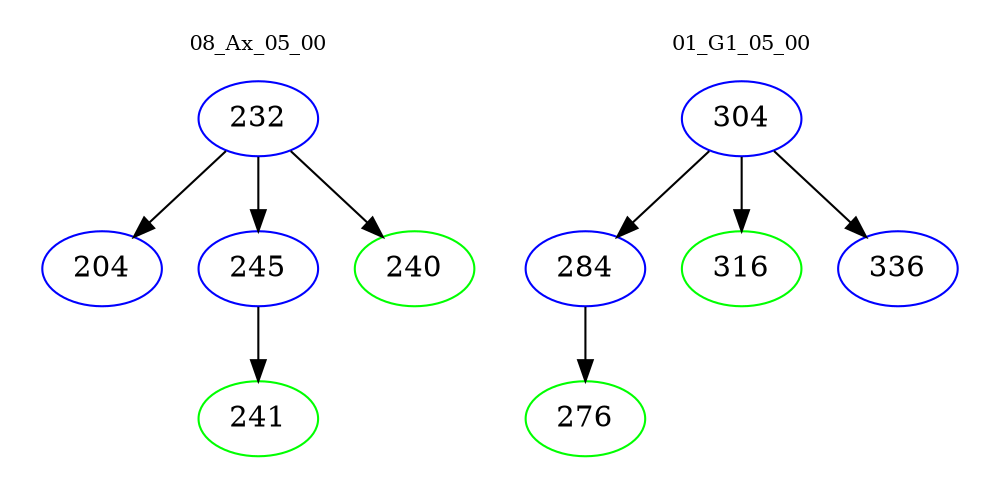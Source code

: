 digraph{
subgraph cluster_0 {
color = white
label = "08_Ax_05_00";
fontsize=10;
T0_232 [label="232", color="blue"]
T0_232 -> T0_204 [color="black"]
T0_204 [label="204", color="blue"]
T0_232 -> T0_245 [color="black"]
T0_245 [label="245", color="blue"]
T0_245 -> T0_241 [color="black"]
T0_241 [label="241", color="green"]
T0_232 -> T0_240 [color="black"]
T0_240 [label="240", color="green"]
}
subgraph cluster_1 {
color = white
label = "01_G1_05_00";
fontsize=10;
T1_304 [label="304", color="blue"]
T1_304 -> T1_284 [color="black"]
T1_284 [label="284", color="blue"]
T1_284 -> T1_276 [color="black"]
T1_276 [label="276", color="green"]
T1_304 -> T1_316 [color="black"]
T1_316 [label="316", color="green"]
T1_304 -> T1_336 [color="black"]
T1_336 [label="336", color="blue"]
}
}
